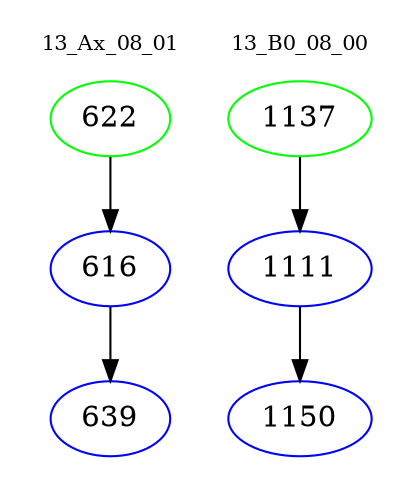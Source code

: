 digraph{
subgraph cluster_0 {
color = white
label = "13_Ax_08_01";
fontsize=10;
T0_622 [label="622", color="green"]
T0_622 -> T0_616 [color="black"]
T0_616 [label="616", color="blue"]
T0_616 -> T0_639 [color="black"]
T0_639 [label="639", color="blue"]
}
subgraph cluster_1 {
color = white
label = "13_B0_08_00";
fontsize=10;
T1_1137 [label="1137", color="green"]
T1_1137 -> T1_1111 [color="black"]
T1_1111 [label="1111", color="blue"]
T1_1111 -> T1_1150 [color="black"]
T1_1150 [label="1150", color="blue"]
}
}
